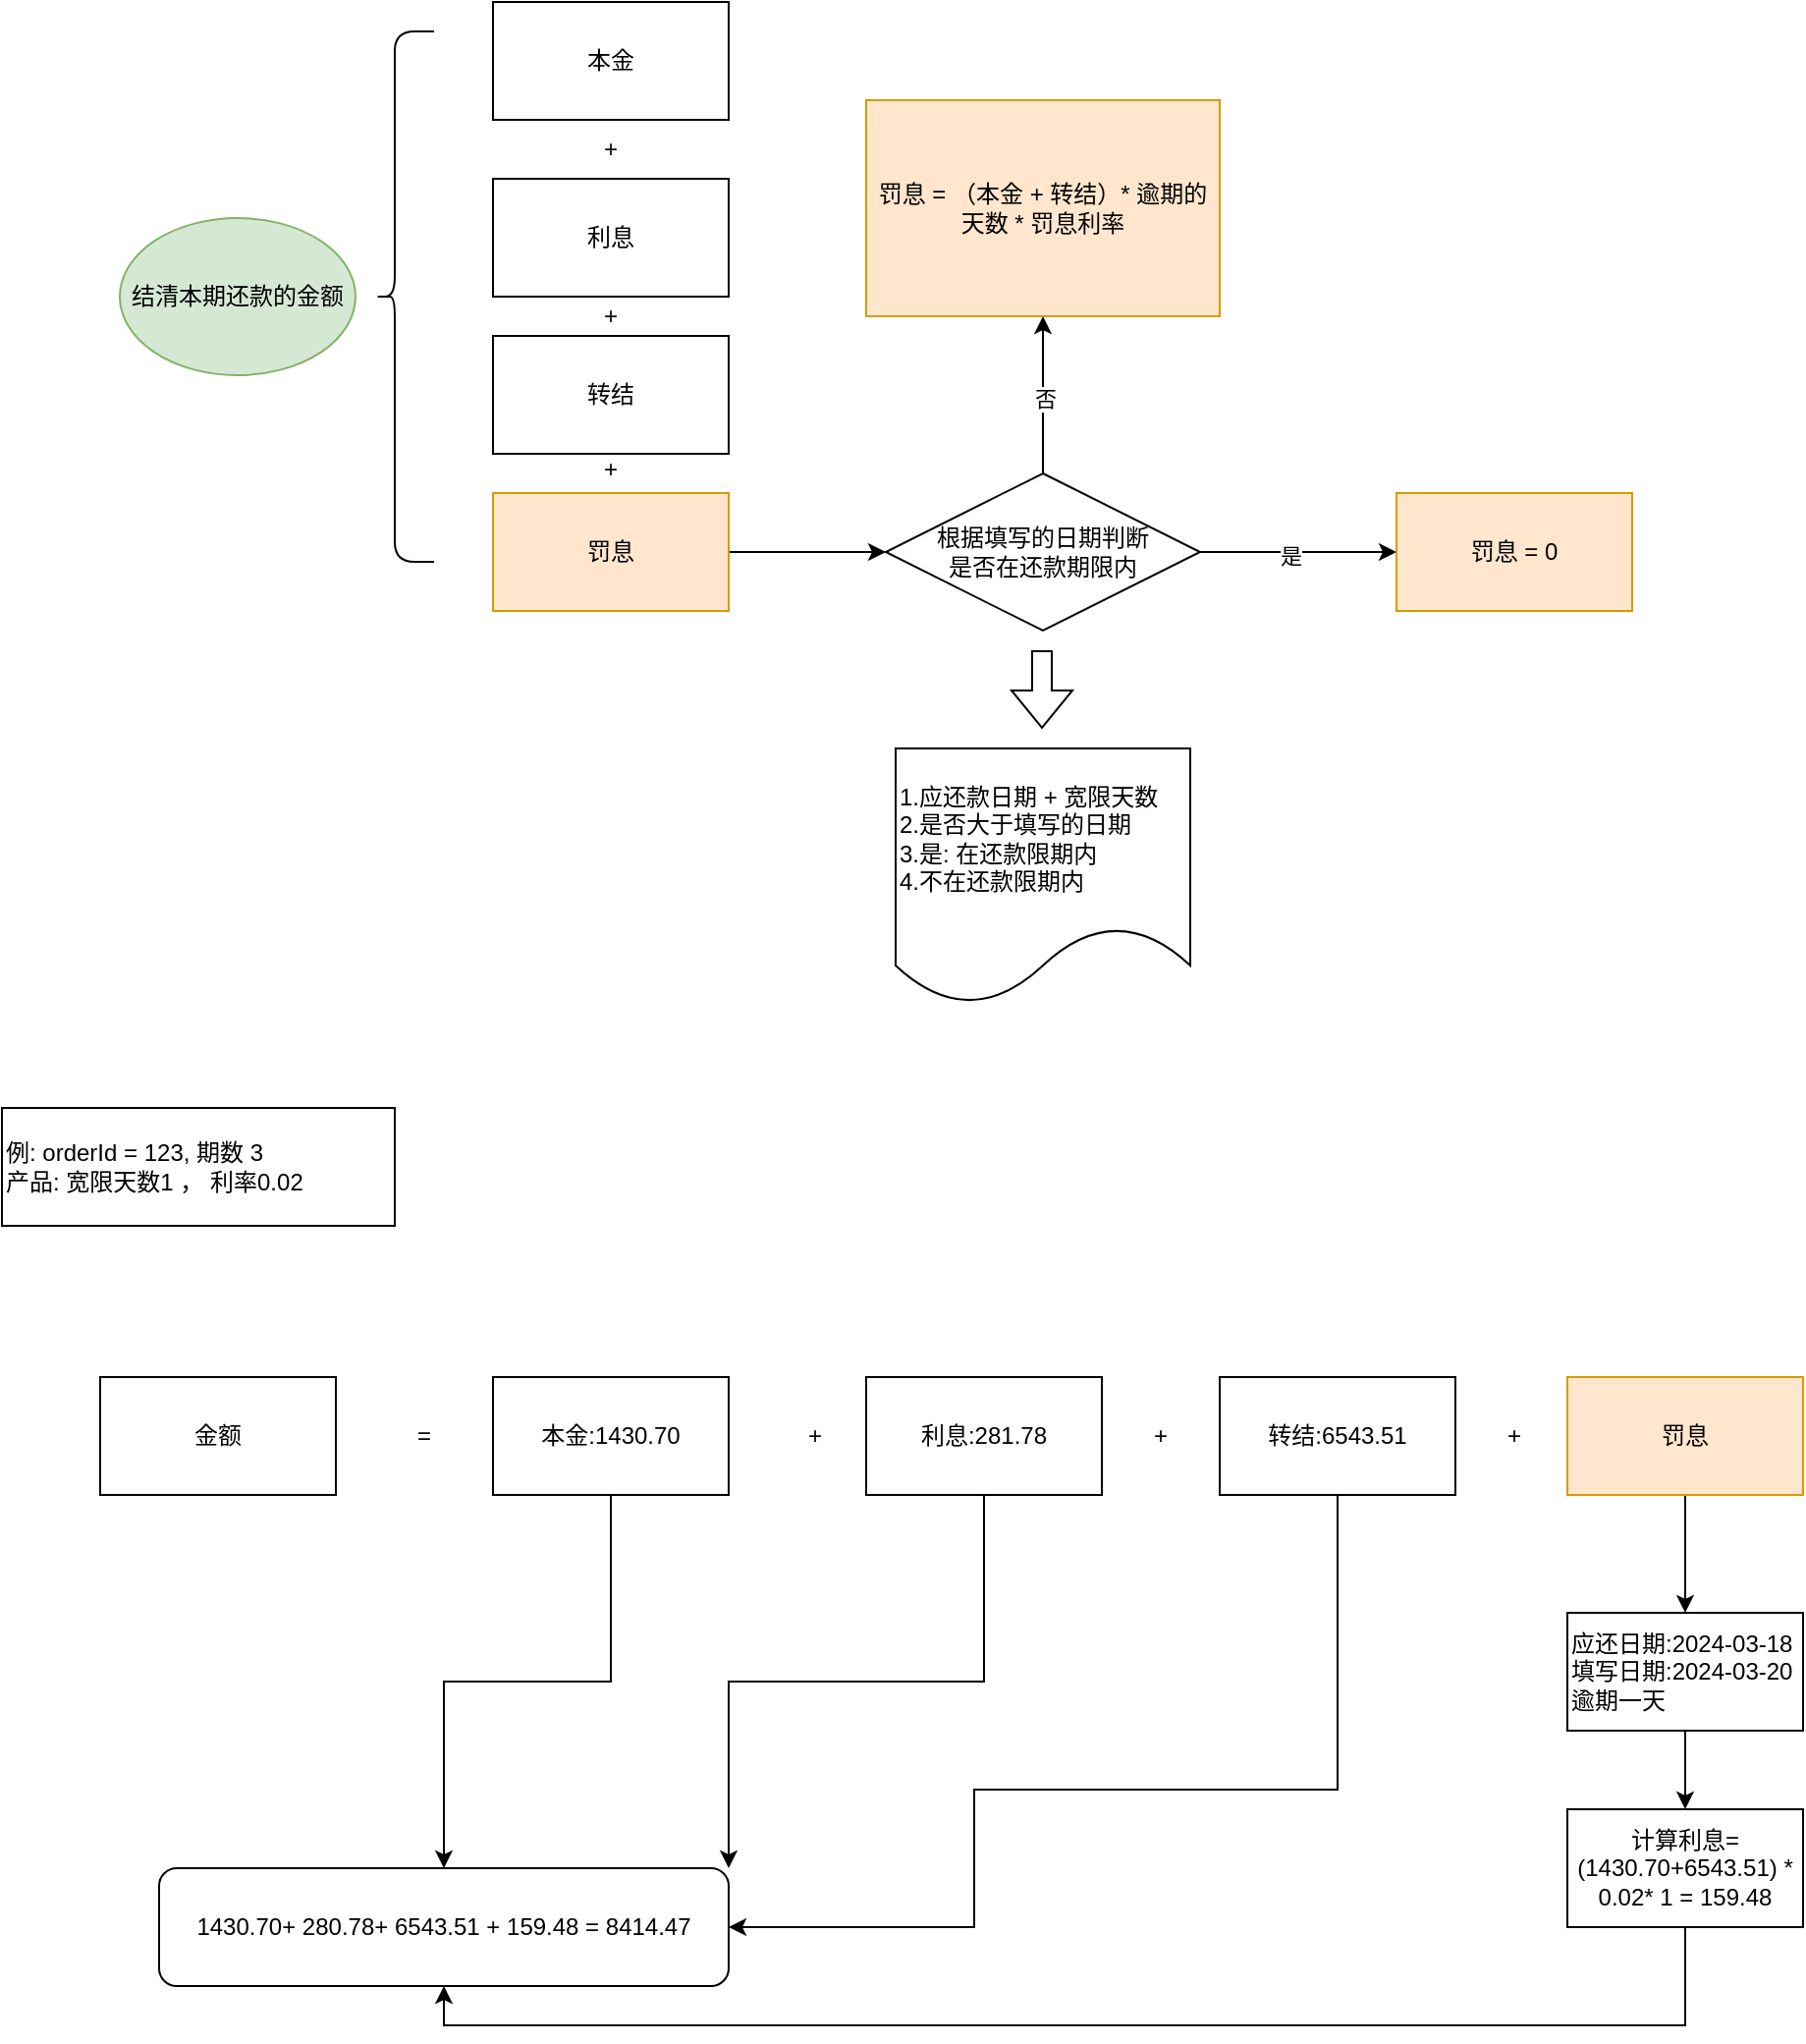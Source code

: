 <mxfile version="24.0.7" type="github">
  <diagram name="第 1 页" id="B3CuJUwN9KRo6f4JZB9l">
    <mxGraphModel dx="1434" dy="746" grid="1" gridSize="10" guides="1" tooltips="1" connect="1" arrows="1" fold="1" page="1" pageScale="1" pageWidth="827" pageHeight="1169" math="0" shadow="0">
      <root>
        <mxCell id="0" />
        <mxCell id="1" parent="0" />
        <mxCell id="L37EZ8QIMZ9yyhZuyT8S-2" value="" style="shape=curlyBracket;whiteSpace=wrap;html=1;rounded=1;labelPosition=left;verticalLabelPosition=middle;align=right;verticalAlign=middle;size=0.333;" vertex="1" parent="1">
          <mxGeometry x="220" y="195" width="30" height="270" as="geometry" />
        </mxCell>
        <mxCell id="L37EZ8QIMZ9yyhZuyT8S-3" value="结清本期还款的金额" style="ellipse;whiteSpace=wrap;html=1;fillColor=#d5e8d4;strokeColor=#82b366;" vertex="1" parent="1">
          <mxGeometry x="90" y="290" width="120" height="80" as="geometry" />
        </mxCell>
        <mxCell id="L37EZ8QIMZ9yyhZuyT8S-4" value="本金" style="rounded=0;whiteSpace=wrap;html=1;" vertex="1" parent="1">
          <mxGeometry x="280" y="180" width="120" height="60" as="geometry" />
        </mxCell>
        <mxCell id="L37EZ8QIMZ9yyhZuyT8S-5" value="利息" style="rounded=0;whiteSpace=wrap;html=1;" vertex="1" parent="1">
          <mxGeometry x="280" y="270" width="120" height="60" as="geometry" />
        </mxCell>
        <mxCell id="L37EZ8QIMZ9yyhZuyT8S-8" style="edgeStyle=orthogonalEdgeStyle;rounded=0;orthogonalLoop=1;jettySize=auto;html=1;exitX=1;exitY=0.5;exitDx=0;exitDy=0;entryX=0;entryY=0.5;entryDx=0;entryDy=0;" edge="1" parent="1" source="L37EZ8QIMZ9yyhZuyT8S-6" target="L37EZ8QIMZ9yyhZuyT8S-9">
          <mxGeometry relative="1" as="geometry">
            <mxPoint x="440" y="460" as="targetPoint" />
          </mxGeometry>
        </mxCell>
        <mxCell id="L37EZ8QIMZ9yyhZuyT8S-6" value="罚息" style="rounded=0;whiteSpace=wrap;html=1;fillColor=#ffe6cc;strokeColor=#d79b00;" vertex="1" parent="1">
          <mxGeometry x="280" y="430" width="120" height="60" as="geometry" />
        </mxCell>
        <mxCell id="L37EZ8QIMZ9yyhZuyT8S-7" value="转结" style="rounded=0;whiteSpace=wrap;html=1;" vertex="1" parent="1">
          <mxGeometry x="280" y="350" width="120" height="60" as="geometry" />
        </mxCell>
        <mxCell id="L37EZ8QIMZ9yyhZuyT8S-24" style="edgeStyle=orthogonalEdgeStyle;rounded=0;orthogonalLoop=1;jettySize=auto;html=1;exitX=1;exitY=0.5;exitDx=0;exitDy=0;entryX=0;entryY=0.5;entryDx=0;entryDy=0;" edge="1" parent="1" source="L37EZ8QIMZ9yyhZuyT8S-9" target="L37EZ8QIMZ9yyhZuyT8S-26">
          <mxGeometry relative="1" as="geometry">
            <mxPoint x="670" y="460" as="targetPoint" />
          </mxGeometry>
        </mxCell>
        <mxCell id="L37EZ8QIMZ9yyhZuyT8S-25" value="是" style="edgeLabel;html=1;align=center;verticalAlign=middle;resizable=0;points=[];" vertex="1" connectable="0" parent="L37EZ8QIMZ9yyhZuyT8S-24">
          <mxGeometry x="-0.092" y="-2" relative="1" as="geometry">
            <mxPoint as="offset" />
          </mxGeometry>
        </mxCell>
        <mxCell id="L37EZ8QIMZ9yyhZuyT8S-30" style="edgeStyle=orthogonalEdgeStyle;rounded=0;orthogonalLoop=1;jettySize=auto;html=1;exitX=0.5;exitY=0;exitDx=0;exitDy=0;entryX=0.5;entryY=1;entryDx=0;entryDy=0;" edge="1" parent="1" source="L37EZ8QIMZ9yyhZuyT8S-9" target="L37EZ8QIMZ9yyhZuyT8S-29">
          <mxGeometry relative="1" as="geometry" />
        </mxCell>
        <mxCell id="L37EZ8QIMZ9yyhZuyT8S-31" value="否" style="edgeLabel;html=1;align=center;verticalAlign=middle;resizable=0;points=[];" vertex="1" connectable="0" parent="L37EZ8QIMZ9yyhZuyT8S-30">
          <mxGeometry x="-0.05" y="-1" relative="1" as="geometry">
            <mxPoint as="offset" />
          </mxGeometry>
        </mxCell>
        <mxCell id="L37EZ8QIMZ9yyhZuyT8S-9" value="&lt;div&gt;根据填写的日期判断&lt;/div&gt;&lt;div&gt;是否在还款期限内&lt;/div&gt;" style="rhombus;whiteSpace=wrap;html=1;" vertex="1" parent="1">
          <mxGeometry x="480" y="420" width="160" height="80" as="geometry" />
        </mxCell>
        <mxCell id="L37EZ8QIMZ9yyhZuyT8S-22" value="" style="shape=flexArrow;endArrow=classic;html=1;rounded=0;" edge="1" parent="1">
          <mxGeometry width="50" height="50" relative="1" as="geometry">
            <mxPoint x="559.5" y="510" as="sourcePoint" />
            <mxPoint x="559.5" y="550" as="targetPoint" />
            <Array as="points">
              <mxPoint x="559.5" y="550" />
            </Array>
          </mxGeometry>
        </mxCell>
        <mxCell id="L37EZ8QIMZ9yyhZuyT8S-23" value="&lt;div&gt;1.应还款日期 + 宽限天数&lt;/div&gt;&lt;div&gt;2.是否大于填写的日期&lt;/div&gt;&lt;div&gt;3.是: 在还款限期内&lt;/div&gt;&lt;div&gt;4.不在还款限期内&lt;br&gt;&lt;/div&gt;" style="shape=document;whiteSpace=wrap;html=1;boundedLbl=1;align=left;" vertex="1" parent="1">
          <mxGeometry x="485" y="560" width="150" height="130" as="geometry" />
        </mxCell>
        <mxCell id="L37EZ8QIMZ9yyhZuyT8S-26" value="罚息 = 0" style="rounded=0;whiteSpace=wrap;html=1;fillColor=#ffe6cc;strokeColor=#d79b00;" vertex="1" parent="1">
          <mxGeometry x="740" y="430" width="120" height="60" as="geometry" />
        </mxCell>
        <mxCell id="L37EZ8QIMZ9yyhZuyT8S-29" value="罚息 = （本金 + 转结）* 逾期的天数 * 罚息利率" style="rounded=0;whiteSpace=wrap;html=1;fillColor=#ffe6cc;strokeColor=#d79b00;" vertex="1" parent="1">
          <mxGeometry x="470" y="230" width="180" height="110" as="geometry" />
        </mxCell>
        <mxCell id="L37EZ8QIMZ9yyhZuyT8S-32" value="+" style="text;html=1;align=center;verticalAlign=middle;whiteSpace=wrap;rounded=0;" vertex="1" parent="1">
          <mxGeometry x="310" y="240" width="60" height="30" as="geometry" />
        </mxCell>
        <mxCell id="L37EZ8QIMZ9yyhZuyT8S-33" value="+" style="text;html=1;align=center;verticalAlign=middle;whiteSpace=wrap;rounded=0;" vertex="1" parent="1">
          <mxGeometry x="310" y="325" width="60" height="30" as="geometry" />
        </mxCell>
        <mxCell id="L37EZ8QIMZ9yyhZuyT8S-34" value="+" style="text;html=1;align=center;verticalAlign=middle;whiteSpace=wrap;rounded=0;" vertex="1" parent="1">
          <mxGeometry x="310" y="403" width="60" height="30" as="geometry" />
        </mxCell>
        <mxCell id="L37EZ8QIMZ9yyhZuyT8S-37" value="&lt;div&gt;例: orderId = 123, 期数 3&lt;/div&gt;&lt;div&gt;产品: 宽限天数1 ， 利率0.02&lt;br&gt;&lt;/div&gt;" style="rounded=0;whiteSpace=wrap;html=1;align=left;" vertex="1" parent="1">
          <mxGeometry x="30" y="743" width="200" height="60" as="geometry" />
        </mxCell>
        <mxCell id="L37EZ8QIMZ9yyhZuyT8S-38" value="金额" style="whiteSpace=wrap;html=1;" vertex="1" parent="1">
          <mxGeometry x="80" y="880" width="120" height="60" as="geometry" />
        </mxCell>
        <mxCell id="L37EZ8QIMZ9yyhZuyT8S-39" value="=" style="text;html=1;align=center;verticalAlign=middle;whiteSpace=wrap;rounded=0;" vertex="1" parent="1">
          <mxGeometry x="220" y="895" width="50" height="30" as="geometry" />
        </mxCell>
        <mxCell id="L37EZ8QIMZ9yyhZuyT8S-56" style="edgeStyle=orthogonalEdgeStyle;rounded=0;orthogonalLoop=1;jettySize=auto;html=1;entryX=0.5;entryY=0;entryDx=0;entryDy=0;" edge="1" parent="1" source="L37EZ8QIMZ9yyhZuyT8S-40" target="L37EZ8QIMZ9yyhZuyT8S-55">
          <mxGeometry relative="1" as="geometry" />
        </mxCell>
        <mxCell id="L37EZ8QIMZ9yyhZuyT8S-40" value="本金:1430.70" style="rounded=0;whiteSpace=wrap;html=1;" vertex="1" parent="1">
          <mxGeometry x="280" y="880" width="120" height="60" as="geometry" />
        </mxCell>
        <mxCell id="L37EZ8QIMZ9yyhZuyT8S-41" value="+" style="text;html=1;align=center;verticalAlign=middle;whiteSpace=wrap;rounded=0;" vertex="1" parent="1">
          <mxGeometry x="414" y="895" width="60" height="30" as="geometry" />
        </mxCell>
        <mxCell id="L37EZ8QIMZ9yyhZuyT8S-57" style="edgeStyle=orthogonalEdgeStyle;rounded=0;orthogonalLoop=1;jettySize=auto;html=1;exitX=0.5;exitY=1;exitDx=0;exitDy=0;entryX=1;entryY=0;entryDx=0;entryDy=0;" edge="1" parent="1" source="L37EZ8QIMZ9yyhZuyT8S-42" target="L37EZ8QIMZ9yyhZuyT8S-55">
          <mxGeometry relative="1" as="geometry" />
        </mxCell>
        <mxCell id="L37EZ8QIMZ9yyhZuyT8S-42" value="利息:281.78" style="rounded=0;whiteSpace=wrap;html=1;" vertex="1" parent="1">
          <mxGeometry x="470" y="880" width="120" height="60" as="geometry" />
        </mxCell>
        <mxCell id="L37EZ8QIMZ9yyhZuyT8S-43" value="+" style="text;html=1;align=center;verticalAlign=middle;whiteSpace=wrap;rounded=0;" vertex="1" parent="1">
          <mxGeometry x="590" y="895" width="60" height="30" as="geometry" />
        </mxCell>
        <mxCell id="L37EZ8QIMZ9yyhZuyT8S-58" style="edgeStyle=orthogonalEdgeStyle;rounded=0;orthogonalLoop=1;jettySize=auto;html=1;entryX=1;entryY=0.5;entryDx=0;entryDy=0;" edge="1" parent="1" source="L37EZ8QIMZ9yyhZuyT8S-47" target="L37EZ8QIMZ9yyhZuyT8S-55">
          <mxGeometry relative="1" as="geometry">
            <Array as="points">
              <mxPoint x="710" y="1090" />
              <mxPoint x="525" y="1090" />
              <mxPoint x="525" y="1160" />
            </Array>
          </mxGeometry>
        </mxCell>
        <mxCell id="L37EZ8QIMZ9yyhZuyT8S-47" value="转结:6543.51" style="rounded=0;whiteSpace=wrap;html=1;" vertex="1" parent="1">
          <mxGeometry x="650" y="880" width="120" height="60" as="geometry" />
        </mxCell>
        <mxCell id="L37EZ8QIMZ9yyhZuyT8S-48" value="+" style="text;html=1;align=center;verticalAlign=middle;whiteSpace=wrap;rounded=0;" vertex="1" parent="1">
          <mxGeometry x="770" y="895" width="60" height="30" as="geometry" />
        </mxCell>
        <mxCell id="L37EZ8QIMZ9yyhZuyT8S-50" style="edgeStyle=orthogonalEdgeStyle;rounded=0;orthogonalLoop=1;jettySize=auto;html=1;exitX=0.5;exitY=1;exitDx=0;exitDy=0;" edge="1" parent="1" source="L37EZ8QIMZ9yyhZuyT8S-49">
          <mxGeometry relative="1" as="geometry">
            <mxPoint x="887" y="1000" as="targetPoint" />
          </mxGeometry>
        </mxCell>
        <mxCell id="L37EZ8QIMZ9yyhZuyT8S-49" value="罚息" style="rounded=0;whiteSpace=wrap;html=1;fillColor=#ffe6cc;strokeColor=#d79b00;" vertex="1" parent="1">
          <mxGeometry x="827" y="880" width="120" height="60" as="geometry" />
        </mxCell>
        <mxCell id="L37EZ8QIMZ9yyhZuyT8S-52" style="edgeStyle=orthogonalEdgeStyle;rounded=0;orthogonalLoop=1;jettySize=auto;html=1;exitX=0.5;exitY=1;exitDx=0;exitDy=0;" edge="1" parent="1" source="L37EZ8QIMZ9yyhZuyT8S-51">
          <mxGeometry relative="1" as="geometry">
            <mxPoint x="887" y="1100" as="targetPoint" />
          </mxGeometry>
        </mxCell>
        <mxCell id="L37EZ8QIMZ9yyhZuyT8S-51" value="&lt;div&gt;应还日期:2024-03-18&lt;/div&gt;&lt;div&gt;填写日期:2024-03-20&lt;/div&gt;&lt;div&gt;逾期一天&lt;br&gt;&lt;/div&gt;" style="rounded=0;whiteSpace=wrap;html=1;align=left;" vertex="1" parent="1">
          <mxGeometry x="827" y="1000" width="120" height="60" as="geometry" />
        </mxCell>
        <mxCell id="L37EZ8QIMZ9yyhZuyT8S-59" style="edgeStyle=orthogonalEdgeStyle;rounded=0;orthogonalLoop=1;jettySize=auto;html=1;exitX=0.5;exitY=1;exitDx=0;exitDy=0;entryX=0.5;entryY=1;entryDx=0;entryDy=0;" edge="1" parent="1" source="L37EZ8QIMZ9yyhZuyT8S-53" target="L37EZ8QIMZ9yyhZuyT8S-55">
          <mxGeometry relative="1" as="geometry" />
        </mxCell>
        <mxCell id="L37EZ8QIMZ9yyhZuyT8S-53" value="计算利息= (1430.70+6543.51) * 0.02* 1 = 159.48" style="rounded=0;whiteSpace=wrap;html=1;" vertex="1" parent="1">
          <mxGeometry x="827" y="1100" width="120" height="60" as="geometry" />
        </mxCell>
        <mxCell id="L37EZ8QIMZ9yyhZuyT8S-55" value="1430.70+ 280.78+ 6543.51 + 159.48 = 8414.47" style="rounded=1;whiteSpace=wrap;html=1;" vertex="1" parent="1">
          <mxGeometry x="110" y="1130" width="290" height="60" as="geometry" />
        </mxCell>
      </root>
    </mxGraphModel>
  </diagram>
</mxfile>
